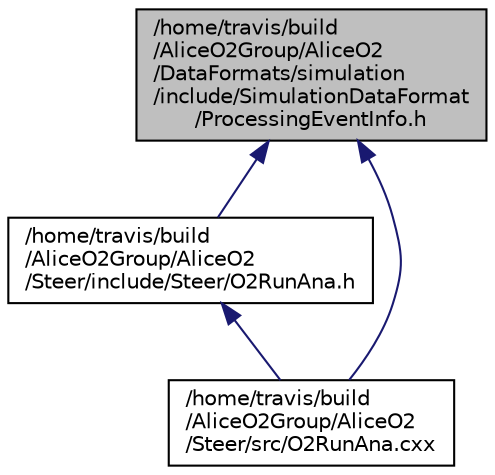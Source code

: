 digraph "/home/travis/build/AliceO2Group/AliceO2/DataFormats/simulation/include/SimulationDataFormat/ProcessingEventInfo.h"
{
 // INTERACTIVE_SVG=YES
  bgcolor="transparent";
  edge [fontname="Helvetica",fontsize="10",labelfontname="Helvetica",labelfontsize="10"];
  node [fontname="Helvetica",fontsize="10",shape=record];
  Node1 [label="/home/travis/build\l/AliceO2Group/AliceO2\l/DataFormats/simulation\l/include/SimulationDataFormat\l/ProcessingEventInfo.h",height=0.2,width=0.4,color="black", fillcolor="grey75", style="filled" fontcolor="black"];
  Node1 -> Node2 [dir="back",color="midnightblue",fontsize="10",style="solid",fontname="Helvetica"];
  Node2 [label="/home/travis/build\l/AliceO2Group/AliceO2\l/Steer/include/Steer/O2RunAna.h",height=0.2,width=0.4,color="black",URL="$d0/dfb/O2RunAna_8h.html"];
  Node2 -> Node3 [dir="back",color="midnightblue",fontsize="10",style="solid",fontname="Helvetica"];
  Node3 [label="/home/travis/build\l/AliceO2Group/AliceO2\l/Steer/src/O2RunAna.cxx",height=0.2,width=0.4,color="black",URL="$d7/da5/O2RunAna_8cxx.html"];
  Node1 -> Node3 [dir="back",color="midnightblue",fontsize="10",style="solid",fontname="Helvetica"];
}
